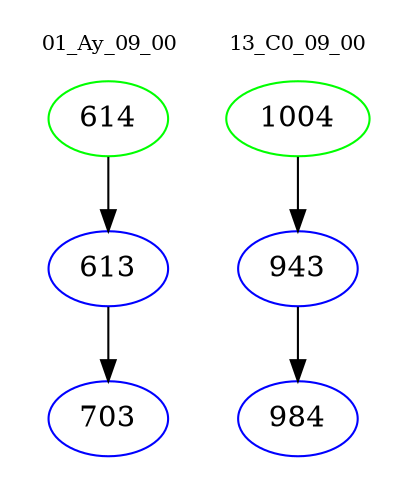 digraph{
subgraph cluster_0 {
color = white
label = "01_Ay_09_00";
fontsize=10;
T0_614 [label="614", color="green"]
T0_614 -> T0_613 [color="black"]
T0_613 [label="613", color="blue"]
T0_613 -> T0_703 [color="black"]
T0_703 [label="703", color="blue"]
}
subgraph cluster_1 {
color = white
label = "13_C0_09_00";
fontsize=10;
T1_1004 [label="1004", color="green"]
T1_1004 -> T1_943 [color="black"]
T1_943 [label="943", color="blue"]
T1_943 -> T1_984 [color="black"]
T1_984 [label="984", color="blue"]
}
}
